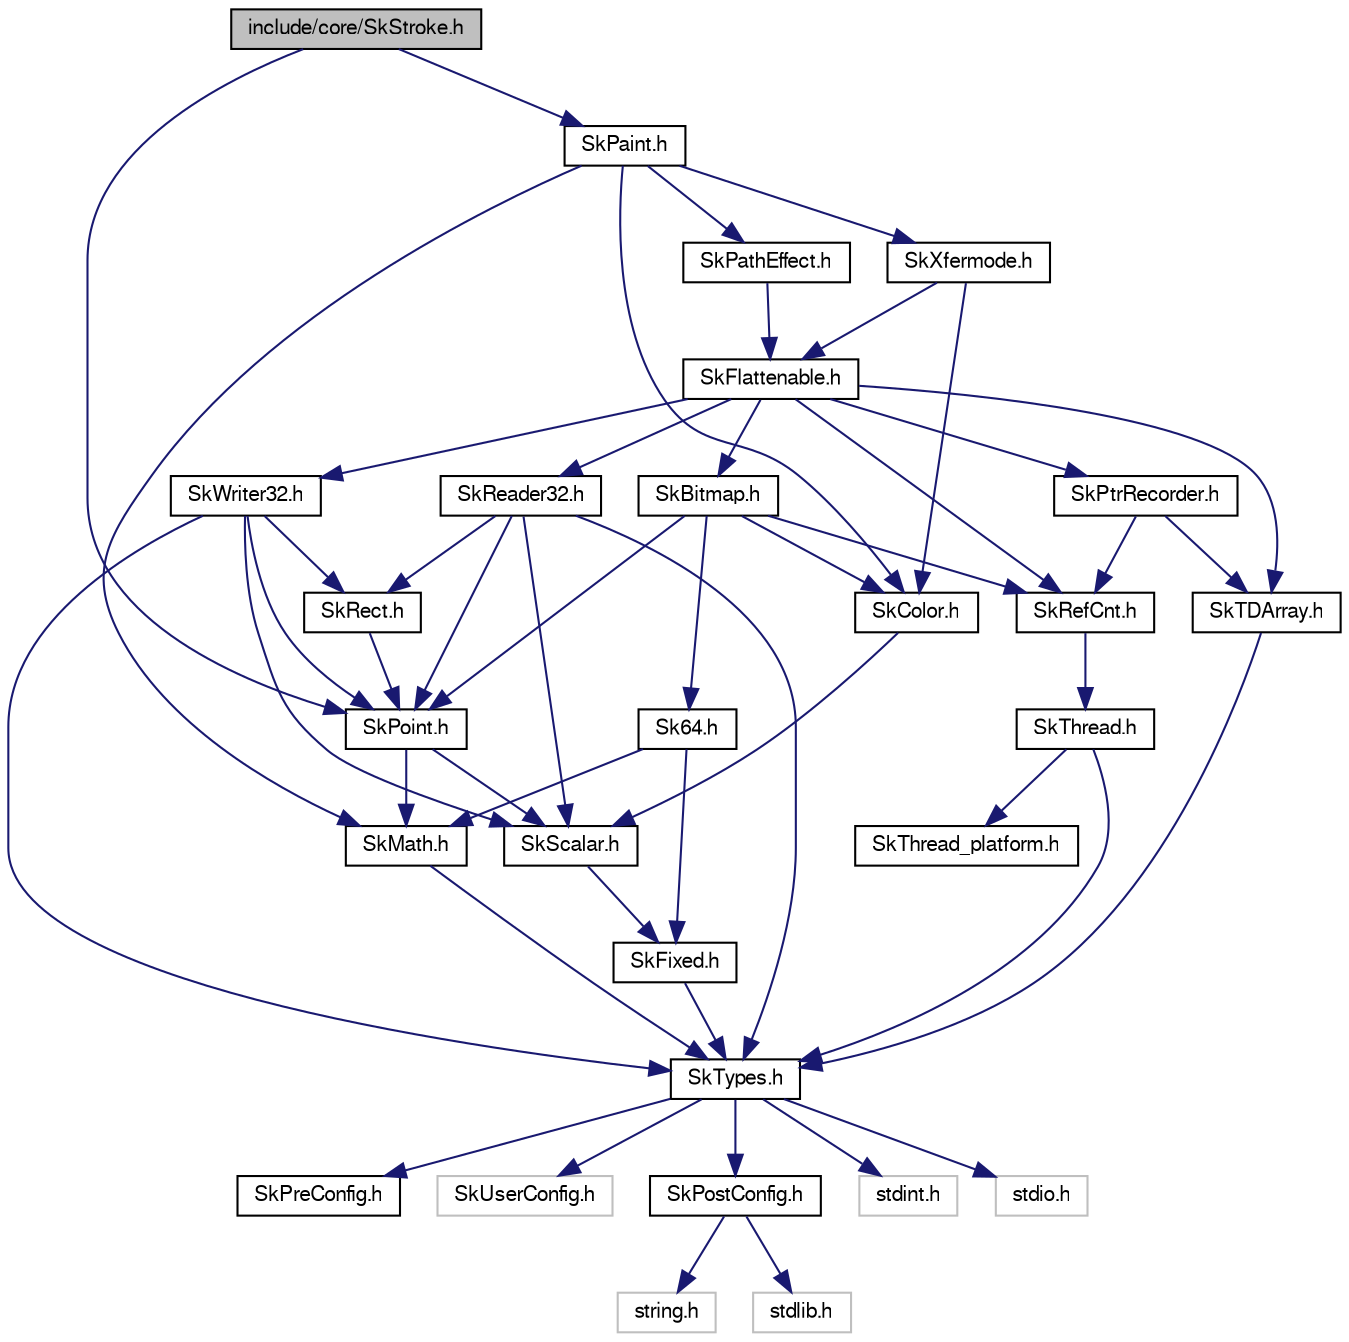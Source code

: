 digraph G
{
  edge [fontname="FreeSans",fontsize="10",labelfontname="FreeSans",labelfontsize="10"];
  node [fontname="FreeSans",fontsize="10",shape=record];
  Node1 [label="include/core/SkStroke.h",height=0.2,width=0.4,color="black", fillcolor="grey75", style="filled" fontcolor="black"];
  Node1 -> Node2 [color="midnightblue",fontsize="10",style="solid",fontname="FreeSans"];
  Node2 [label="SkPoint.h",height=0.2,width=0.4,color="black", fillcolor="white", style="filled",URL="$_sk_point_8h.html"];
  Node2 -> Node3 [color="midnightblue",fontsize="10",style="solid",fontname="FreeSans"];
  Node3 [label="SkMath.h",height=0.2,width=0.4,color="black", fillcolor="white", style="filled",URL="$_sk_math_8h.html"];
  Node3 -> Node4 [color="midnightblue",fontsize="10",style="solid",fontname="FreeSans"];
  Node4 [label="SkTypes.h",height=0.2,width=0.4,color="black", fillcolor="white", style="filled",URL="$_sk_types_8h.html"];
  Node4 -> Node5 [color="midnightblue",fontsize="10",style="solid",fontname="FreeSans"];
  Node5 [label="SkPreConfig.h",height=0.2,width=0.4,color="black", fillcolor="white", style="filled",URL="$_sk_pre_config_8h.html"];
  Node4 -> Node6 [color="midnightblue",fontsize="10",style="solid",fontname="FreeSans"];
  Node6 [label="SkUserConfig.h",height=0.2,width=0.4,color="grey75", fillcolor="white", style="filled"];
  Node4 -> Node7 [color="midnightblue",fontsize="10",style="solid",fontname="FreeSans"];
  Node7 [label="SkPostConfig.h",height=0.2,width=0.4,color="black", fillcolor="white", style="filled",URL="$_sk_post_config_8h.html"];
  Node7 -> Node8 [color="midnightblue",fontsize="10",style="solid",fontname="FreeSans"];
  Node8 [label="string.h",height=0.2,width=0.4,color="grey75", fillcolor="white", style="filled"];
  Node7 -> Node9 [color="midnightblue",fontsize="10",style="solid",fontname="FreeSans"];
  Node9 [label="stdlib.h",height=0.2,width=0.4,color="grey75", fillcolor="white", style="filled"];
  Node4 -> Node10 [color="midnightblue",fontsize="10",style="solid",fontname="FreeSans"];
  Node10 [label="stdint.h",height=0.2,width=0.4,color="grey75", fillcolor="white", style="filled"];
  Node4 -> Node11 [color="midnightblue",fontsize="10",style="solid",fontname="FreeSans"];
  Node11 [label="stdio.h",height=0.2,width=0.4,color="grey75", fillcolor="white", style="filled"];
  Node2 -> Node12 [color="midnightblue",fontsize="10",style="solid",fontname="FreeSans"];
  Node12 [label="SkScalar.h",height=0.2,width=0.4,color="black", fillcolor="white", style="filled",URL="$_sk_scalar_8h.html"];
  Node12 -> Node13 [color="midnightblue",fontsize="10",style="solid",fontname="FreeSans"];
  Node13 [label="SkFixed.h",height=0.2,width=0.4,color="black", fillcolor="white", style="filled",URL="$_sk_fixed_8h.html"];
  Node13 -> Node4 [color="midnightblue",fontsize="10",style="solid",fontname="FreeSans"];
  Node1 -> Node14 [color="midnightblue",fontsize="10",style="solid",fontname="FreeSans"];
  Node14 [label="SkPaint.h",height=0.2,width=0.4,color="black", fillcolor="white", style="filled",URL="$_sk_paint_8h.html"];
  Node14 -> Node15 [color="midnightblue",fontsize="10",style="solid",fontname="FreeSans"];
  Node15 [label="SkColor.h",height=0.2,width=0.4,color="black", fillcolor="white", style="filled",URL="$_sk_color_8h.html"];
  Node15 -> Node12 [color="midnightblue",fontsize="10",style="solid",fontname="FreeSans"];
  Node14 -> Node3 [color="midnightblue",fontsize="10",style="solid",fontname="FreeSans"];
  Node14 -> Node16 [color="midnightblue",fontsize="10",style="solid",fontname="FreeSans"];
  Node16 [label="SkXfermode.h",height=0.2,width=0.4,color="black", fillcolor="white", style="filled",URL="$_sk_xfermode_8h.html"];
  Node16 -> Node17 [color="midnightblue",fontsize="10",style="solid",fontname="FreeSans"];
  Node17 [label="SkFlattenable.h",height=0.2,width=0.4,color="black", fillcolor="white", style="filled",URL="$_sk_flattenable_8h.html"];
  Node17 -> Node18 [color="midnightblue",fontsize="10",style="solid",fontname="FreeSans"];
  Node18 [label="SkRefCnt.h",height=0.2,width=0.4,color="black", fillcolor="white", style="filled",URL="$_sk_ref_cnt_8h.html"];
  Node18 -> Node19 [color="midnightblue",fontsize="10",style="solid",fontname="FreeSans"];
  Node19 [label="SkThread.h",height=0.2,width=0.4,color="black", fillcolor="white", style="filled",URL="$_sk_thread_8h.html"];
  Node19 -> Node4 [color="midnightblue",fontsize="10",style="solid",fontname="FreeSans"];
  Node19 -> Node20 [color="midnightblue",fontsize="10",style="solid",fontname="FreeSans"];
  Node20 [label="SkThread_platform.h",height=0.2,width=0.4,color="black", fillcolor="white", style="filled",URL="$_sk_thread__platform_8h.html"];
  Node17 -> Node21 [color="midnightblue",fontsize="10",style="solid",fontname="FreeSans"];
  Node21 [label="SkBitmap.h",height=0.2,width=0.4,color="black", fillcolor="white", style="filled",URL="$_sk_bitmap_8h.html"];
  Node21 -> Node22 [color="midnightblue",fontsize="10",style="solid",fontname="FreeSans"];
  Node22 [label="Sk64.h",height=0.2,width=0.4,color="black", fillcolor="white", style="filled",URL="$_sk64_8h.html"];
  Node22 -> Node13 [color="midnightblue",fontsize="10",style="solid",fontname="FreeSans"];
  Node22 -> Node3 [color="midnightblue",fontsize="10",style="solid",fontname="FreeSans"];
  Node21 -> Node15 [color="midnightblue",fontsize="10",style="solid",fontname="FreeSans"];
  Node21 -> Node2 [color="midnightblue",fontsize="10",style="solid",fontname="FreeSans"];
  Node21 -> Node18 [color="midnightblue",fontsize="10",style="solid",fontname="FreeSans"];
  Node17 -> Node23 [color="midnightblue",fontsize="10",style="solid",fontname="FreeSans"];
  Node23 [label="SkReader32.h",height=0.2,width=0.4,color="black", fillcolor="white", style="filled",URL="$_sk_reader32_8h.html"];
  Node23 -> Node4 [color="midnightblue",fontsize="10",style="solid",fontname="FreeSans"];
  Node23 -> Node12 [color="midnightblue",fontsize="10",style="solid",fontname="FreeSans"];
  Node23 -> Node2 [color="midnightblue",fontsize="10",style="solid",fontname="FreeSans"];
  Node23 -> Node24 [color="midnightblue",fontsize="10",style="solid",fontname="FreeSans"];
  Node24 [label="SkRect.h",height=0.2,width=0.4,color="black", fillcolor="white", style="filled",URL="$_sk_rect_8h.html"];
  Node24 -> Node2 [color="midnightblue",fontsize="10",style="solid",fontname="FreeSans"];
  Node17 -> Node25 [color="midnightblue",fontsize="10",style="solid",fontname="FreeSans"];
  Node25 [label="SkTDArray.h",height=0.2,width=0.4,color="black", fillcolor="white", style="filled",URL="$_sk_t_d_array_8h.html"];
  Node25 -> Node4 [color="midnightblue",fontsize="10",style="solid",fontname="FreeSans"];
  Node17 -> Node26 [color="midnightblue",fontsize="10",style="solid",fontname="FreeSans"];
  Node26 [label="SkWriter32.h",height=0.2,width=0.4,color="black", fillcolor="white", style="filled",URL="$_sk_writer32_8h.html"];
  Node26 -> Node4 [color="midnightblue",fontsize="10",style="solid",fontname="FreeSans"];
  Node26 -> Node12 [color="midnightblue",fontsize="10",style="solid",fontname="FreeSans"];
  Node26 -> Node2 [color="midnightblue",fontsize="10",style="solid",fontname="FreeSans"];
  Node26 -> Node24 [color="midnightblue",fontsize="10",style="solid",fontname="FreeSans"];
  Node17 -> Node27 [color="midnightblue",fontsize="10",style="solid",fontname="FreeSans"];
  Node27 [label="SkPtrRecorder.h",height=0.2,width=0.4,color="black", fillcolor="white", style="filled",URL="$_sk_ptr_recorder_8h.html"];
  Node27 -> Node18 [color="midnightblue",fontsize="10",style="solid",fontname="FreeSans"];
  Node27 -> Node25 [color="midnightblue",fontsize="10",style="solid",fontname="FreeSans"];
  Node16 -> Node15 [color="midnightblue",fontsize="10",style="solid",fontname="FreeSans"];
  Node14 -> Node28 [color="midnightblue",fontsize="10",style="solid",fontname="FreeSans"];
  Node28 [label="SkPathEffect.h",height=0.2,width=0.4,color="black", fillcolor="white", style="filled",URL="$_sk_path_effect_8h.html"];
  Node28 -> Node17 [color="midnightblue",fontsize="10",style="solid",fontname="FreeSans"];
}
